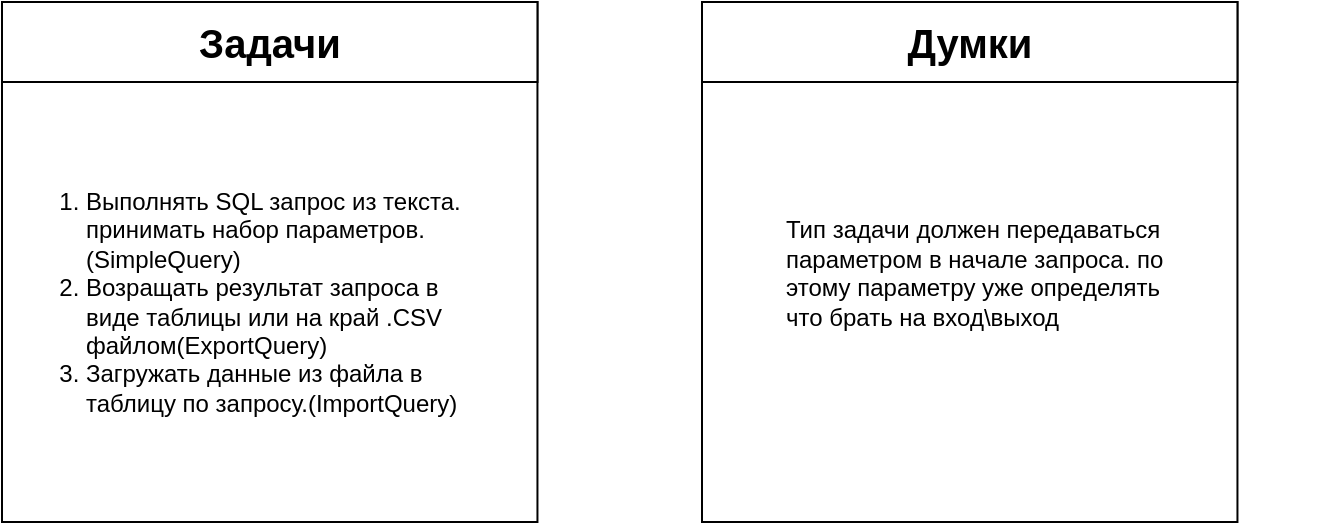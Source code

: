 <mxfile version="10.7.0" type="device"><diagram id="uVwy4w-tSHI5_SUBDhL9" name="Задачи"><mxGraphModel dx="996" dy="604" grid="1" gridSize="10" guides="1" tooltips="1" connect="1" arrows="1" fold="1" page="1" pageScale="1" pageWidth="850" pageHeight="1100" math="0" shadow="0"><root><mxCell id="0"/><mxCell id="1" parent="0"/><mxCell id="LWa7B2RmC8TQoVr1jepQ-10" value="" style="group" vertex="1" connectable="0" parent="1"><mxGeometry x="80" y="60" width="310" height="260" as="geometry"/></mxCell><mxCell id="LWa7B2RmC8TQoVr1jepQ-5" value="" style="rounded=0;whiteSpace=wrap;html=1;" vertex="1" parent="LWa7B2RmC8TQoVr1jepQ-10"><mxGeometry width="267.727" height="260" as="geometry"/></mxCell><mxCell id="LWa7B2RmC8TQoVr1jepQ-6" value="&lt;b&gt;&lt;font style=&quot;font-size: 20px&quot;&gt;Задачи&lt;/font&gt;&lt;/b&gt;" style="rounded=0;whiteSpace=wrap;html=1;" vertex="1" parent="LWa7B2RmC8TQoVr1jepQ-10"><mxGeometry width="267.727" height="40" as="geometry"/></mxCell><mxCell id="LWa7B2RmC8TQoVr1jepQ-9" value="&lt;ol&gt;&lt;li&gt;Выполнять SQL запрос из текста. принимать набор параметров. (SimpleQuery)&lt;/li&gt;&lt;li&gt;Возращать результат запроса в виде таблицы или на край .CSV файлом(ExportQuery)&lt;/li&gt;&lt;li&gt;Загружать данные из файла в таблицу по запросу.(ImportQuery)&lt;/li&gt;&lt;/ol&gt;" style="text;strokeColor=none;fillColor=none;html=1;whiteSpace=wrap;verticalAlign=middle;overflow=hidden;" vertex="1" parent="LWa7B2RmC8TQoVr1jepQ-10"><mxGeometry y="40" width="239.545" height="220" as="geometry"/></mxCell><mxCell id="LWa7B2RmC8TQoVr1jepQ-11" value="" style="group" vertex="1" connectable="0" parent="1"><mxGeometry x="430" y="60" width="310" height="260" as="geometry"/></mxCell><mxCell id="LWa7B2RmC8TQoVr1jepQ-12" value="" style="rounded=0;whiteSpace=wrap;html=1;" vertex="1" parent="LWa7B2RmC8TQoVr1jepQ-11"><mxGeometry width="267.727" height="260" as="geometry"/></mxCell><mxCell id="LWa7B2RmC8TQoVr1jepQ-13" value="&lt;b&gt;&lt;font style=&quot;font-size: 20px&quot;&gt;Думки&lt;/font&gt;&lt;/b&gt;" style="rounded=0;whiteSpace=wrap;html=1;" vertex="1" parent="LWa7B2RmC8TQoVr1jepQ-11"><mxGeometry width="267.727" height="40" as="geometry"/></mxCell><mxCell id="LWa7B2RmC8TQoVr1jepQ-14" value="&lt;blockquote style=&quot;margin: 0 0 0 40px ; border: none ; padding: 0px&quot;&gt;Тип задачи должен передаваться параметром в начале запроса. по этому параметру уже определять что брать на вход\выход&lt;/blockquote&gt;&lt;blockquote style=&quot;margin: 0 0 0 40px ; border: none ; padding: 0px&quot;&gt;&lt;br&gt;&lt;/blockquote&gt;&lt;blockquote style=&quot;margin: 0 0 0 40px ; border: none ; padding: 0px&quot;&gt;&lt;br&gt;&lt;/blockquote&gt;" style="text;strokeColor=none;fillColor=none;html=1;whiteSpace=wrap;verticalAlign=middle;overflow=hidden;" vertex="1" parent="LWa7B2RmC8TQoVr1jepQ-11"><mxGeometry y="40" width="239.545" height="220" as="geometry"/></mxCell></root></mxGraphModel></diagram><diagram id="5xSeB61WDlfso0AomHdG" name="текст запроса"><mxGraphModel dx="996" dy="606" grid="1" gridSize="10" guides="1" tooltips="1" connect="1" arrows="1" fold="1" page="1" pageScale="1" pageWidth="850" pageHeight="1100" math="0" shadow="0"><root><mxCell id="r7ZfS2Rbx9PP-haxnZnZ-0"/><mxCell id="r7ZfS2Rbx9PP-haxnZnZ-1" parent="r7ZfS2Rbx9PP-haxnZnZ-0"/><mxCell id="r7ZfS2Rbx9PP-haxnZnZ-3" value="Шапку запроса с параметрами нужно всю установить начиная с комментариев --&lt;br&gt;Параметры начинать с &amp;lt;param&amp;gt; содержание параметра &amp;lt;/param&amp;gt;&lt;br&gt;Все параметры в блоке &amp;lt;parameters&amp;gt;&amp;lt;/parameters&amp;gt; и контект парсить как XML&lt;br&gt;&lt;br&gt;&lt;br&gt;" style="text;strokeColor=none;fillColor=none;html=1;whiteSpace=wrap;verticalAlign=middle;overflow=hidden;" vertex="1" parent="r7ZfS2Rbx9PP-haxnZnZ-1"><mxGeometry x="40" y="40" width="410" height="230" as="geometry"/></mxCell><mxCell id="r7ZfS2Rbx9PP-haxnZnZ-4" value="TypeQuery&lt;br&gt;&amp;lt;param&amp;gt;&amp;lt;QueryType&amp;gt;{simple|import|export}&amp;lt;/QueryType&amp;gt;&amp;lt;/param&amp;gt;&lt;br&gt;" style="rounded=0;whiteSpace=wrap;html=1;" vertex="1" parent="r7ZfS2Rbx9PP-haxnZnZ-1"><mxGeometry x="60" y="260" width="780" height="60" as="geometry"/></mxCell><mxCell id="r7ZfS2Rbx9PP-haxnZnZ-5" value="SqlParameter&lt;br&gt;&amp;lt;param&amp;gt;&amp;lt;SqlParameter&amp;gt;@name: SqlType&amp;lt;/SqlParameter&amp;gt;&lt;br&gt;&amp;lt;/param&amp;gt;&lt;br&gt;" style="rounded=0;whiteSpace=wrap;html=1;" vertex="1" parent="r7ZfS2Rbx9PP-haxnZnZ-1"><mxGeometry x="60" y="360" width="780" height="60" as="geometry"/></mxCell><mxCell id="r7ZfS2Rbx9PP-haxnZnZ-6" value="SqlEnumParameter&lt;br&gt;&amp;lt;param&amp;gt;&amp;lt;SqlEnumParameter&amp;gt;@name: SqlType :{var1, var2, ..., varN}&amp;lt;/SqlEnumParameter&amp;gt;&lt;br&gt;&amp;lt;/param&amp;gt;&lt;br&gt;" style="rounded=0;whiteSpace=wrap;html=1;" vertex="1" parent="r7ZfS2Rbx9PP-haxnZnZ-1"><mxGeometry x="60" y="460" width="780" height="60" as="geometry"/></mxCell><mxCell id="r7ZfS2Rbx9PP-haxnZnZ-7" value="SqlQueryEnumParameter&lt;br&gt;&amp;lt;param&amp;gt;&amp;lt;SqlQueryEnumParameter&amp;gt;@name: SqlType : &amp;lt;query&amp;gt;select column from table&amp;lt;/query&amp;gt;&amp;lt;/SqlQueryEnumParameter&amp;gt;&lt;br&gt;&amp;lt;/param&amp;gt;&lt;br&gt;" style="rounded=0;whiteSpace=wrap;html=1;" vertex="1" parent="r7ZfS2Rbx9PP-haxnZnZ-1"><mxGeometry x="60" y="560" width="780" height="60" as="geometry"/></mxCell><mxCell id="r7ZfS2Rbx9PP-haxnZnZ-9" value="Examples" style="text;html=1;strokeColor=none;fillColor=none;align=center;verticalAlign=middle;whiteSpace=wrap;rounded=0;fontStyle=1;fontSize=16;" vertex="1" parent="r7ZfS2Rbx9PP-haxnZnZ-1"><mxGeometry x="70" y="650" width="40" height="20" as="geometry"/></mxCell><mxCell id="r7ZfS2Rbx9PP-haxnZnZ-10" value="--&amp;lt;parameters&amp;gt;&lt;br&gt;--&amp;lt;param&amp;gt;&lt;br&gt;--&amp;nbsp; &amp;nbsp; &amp;nbsp;&amp;lt;SqlParameter&amp;gt;&lt;br&gt;--&amp;nbsp; &amp;nbsp; &amp;nbsp; &amp;nbsp; &amp;nbsp; &amp;nbsp;@userName: NvarChar&lt;br&gt;--&amp;nbsp; &amp;nbsp; &amp;nbsp;&amp;lt;/SqlParameter&amp;gt;&lt;br&gt;--&amp;lt;param&amp;gt;&lt;br&gt;--&amp;nbsp; &amp;nbsp; &amp;nbsp;&amp;lt;&lt;span&gt;QueryType&lt;/span&gt;&amp;gt;&lt;br&gt;--&amp;nbsp; &amp;nbsp; &amp;nbsp; &amp;nbsp; &amp;nbsp; &amp;nbsp;simple&lt;br&gt;--&amp;nbsp; &amp;nbsp; &amp;nbsp;&amp;lt;/&lt;span&gt;QueryType&lt;/span&gt;&amp;gt;&lt;br&gt;--&amp;lt;/param&amp;gt;--&amp;lt;/param&amp;gt;&lt;span&gt;&lt;br&gt;--&amp;lt;/parameters&amp;gt;&lt;br&gt;Select *&lt;br&gt;From Dbo.Users&lt;br&gt;Where name like '%'+ @userName +'%'&lt;br&gt;&lt;br&gt;&lt;/span&gt;" style="rounded=0;whiteSpace=wrap;html=1;fontSize=16;align=left;" vertex="1" parent="r7ZfS2Rbx9PP-haxnZnZ-1"><mxGeometry x="50" y="680" width="790" height="340" as="geometry"/></mxCell></root></mxGraphModel></diagram></mxfile>